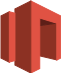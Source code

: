 <?xml version="1.0" encoding="UTF-8"?>
<dia:diagram xmlns:dia="http://www.lysator.liu.se/~alla/dia/">
  <dia:layer name="Fondo" visible="true" active="true">
    <dia:group>
      <dia:group>
        <dia:object type="Standard - Polygon" version="0" id="O0">
          <dia:attribute name="obj_pos">
            <dia:point val="2.468,3.348"/>
          </dia:attribute>
          <dia:attribute name="obj_bb">
            <dia:rectangle val="2.468,1.816;3.768,3.652"/>
          </dia:attribute>
          <dia:attribute name="poly_points">
            <dia:point val="2.468,3.348"/>
            <dia:point val="3.768,3.652"/>
            <dia:point val="3.768,1.816"/>
            <dia:point val="2.468,1.999"/>
          </dia:attribute>
          <dia:attribute name="line_color">
            <dia:color val="#8c3123"/>
          </dia:attribute>
          <dia:attribute name="line_width">
            <dia:real val="0"/>
          </dia:attribute>
          <dia:attribute name="inner_color">
            <dia:color val="#8c3123"/>
          </dia:attribute>
          <dia:attribute name="show_background">
            <dia:boolean val="true"/>
          </dia:attribute>
        </dia:object>
        <dia:object type="Standard - Polygon" version="0" id="O1">
          <dia:attribute name="obj_pos">
            <dia:point val="2.545,1.897"/>
          </dia:attribute>
          <dia:attribute name="obj_bb">
            <dia:rectangle val="2.545,1.538;3.768,1.947"/>
          </dia:attribute>
          <dia:attribute name="poly_points">
            <dia:point val="2.545,1.897"/>
            <dia:point val="2.834,1.947"/>
            <dia:point val="3.768,1.816"/>
            <dia:point val="2.843,1.538"/>
            <dia:point val="2.554,1.609"/>
          </dia:attribute>
          <dia:attribute name="line_color">
            <dia:color val="#5e1f18"/>
          </dia:attribute>
          <dia:attribute name="line_width">
            <dia:real val="0"/>
          </dia:attribute>
          <dia:attribute name="inner_color">
            <dia:color val="#5e1f18"/>
          </dia:attribute>
          <dia:attribute name="show_background">
            <dia:boolean val="true"/>
          </dia:attribute>
        </dia:object>
        <dia:object type="Standard - Polygon" version="0" id="O2">
          <dia:attribute name="obj_pos">
            <dia:point val="3.959,1.451"/>
          </dia:attribute>
          <dia:attribute name="obj_bb">
            <dia:rectangle val="2.468,0.706;3.959,4.306"/>
          </dia:attribute>
          <dia:attribute name="poly_points">
            <dia:point val="3.959,1.451"/>
            <dia:point val="3.958,1.451"/>
            <dia:point val="3.768,1.356"/>
            <dia:point val="2.468,0.706"/>
            <dia:point val="2.468,1.426"/>
            <dia:point val="2.468,4.306"/>
            <dia:point val="2.914,4.083"/>
            <dia:point val="2.914,1.559"/>
            <dia:point val="3.768,1.816"/>
            <dia:point val="3.768,3.655"/>
            <dia:point val="3.958,3.561"/>
            <dia:point val="3.958,1.873"/>
            <dia:point val="3.959,1.873"/>
          </dia:attribute>
          <dia:attribute name="line_color">
            <dia:color val="#e05243"/>
          </dia:attribute>
          <dia:attribute name="line_width">
            <dia:real val="0"/>
          </dia:attribute>
          <dia:attribute name="inner_color">
            <dia:color val="#e05243"/>
          </dia:attribute>
          <dia:attribute name="show_background">
            <dia:boolean val="true"/>
          </dia:attribute>
        </dia:object>
        <dia:object type="Standard - Polygon" version="0" id="O3">
          <dia:attribute name="obj_pos">
            <dia:point val="1.674,3.909"/>
          </dia:attribute>
          <dia:attribute name="obj_bb">
            <dia:rectangle val="1.674,0.706;2.468,4.306"/>
          </dia:attribute>
          <dia:attribute name="poly_points">
            <dia:point val="1.674,3.909"/>
            <dia:point val="2.468,4.306"/>
            <dia:point val="2.468,0.706"/>
            <dia:point val="1.674,1.103"/>
          </dia:attribute>
          <dia:attribute name="line_color">
            <dia:color val="#8c3123"/>
          </dia:attribute>
          <dia:attribute name="line_width">
            <dia:real val="0"/>
          </dia:attribute>
          <dia:attribute name="inner_color">
            <dia:color val="#8c3123"/>
          </dia:attribute>
          <dia:attribute name="show_background">
            <dia:boolean val="true"/>
          </dia:attribute>
        </dia:object>
        <dia:object type="Standard - Polygon" version="0" id="O4">
          <dia:attribute name="obj_pos">
            <dia:point val="1.395,3.769"/>
          </dia:attribute>
          <dia:attribute name="obj_bb">
            <dia:rectangle val="0.977,1.242;1.395,3.769"/>
          </dia:attribute>
          <dia:attribute name="poly_points">
            <dia:point val="1.395,3.769"/>
            <dia:point val="0.977,3.56"/>
            <dia:point val="0.977,1.451"/>
            <dia:point val="1.395,1.242"/>
          </dia:attribute>
          <dia:attribute name="line_color">
            <dia:color val="#8c3123"/>
          </dia:attribute>
          <dia:attribute name="line_width">
            <dia:real val="0"/>
          </dia:attribute>
          <dia:attribute name="inner_color">
            <dia:color val="#8c3123"/>
          </dia:attribute>
          <dia:attribute name="show_background">
            <dia:boolean val="true"/>
          </dia:attribute>
        </dia:object>
        <dia:object type="Standard - Polygon" version="0" id="O5">
          <dia:attribute name="obj_pos">
            <dia:point val="1.674,3.686"/>
          </dia:attribute>
          <dia:attribute name="obj_bb">
            <dia:rectangle val="1.395,1.242;1.674,3.761"/>
          </dia:attribute>
          <dia:attribute name="poly_points">
            <dia:point val="1.674,3.686"/>
            <dia:point val="1.395,3.761"/>
            <dia:point val="1.395,1.242"/>
            <dia:point val="1.674,1.317"/>
          </dia:attribute>
          <dia:attribute name="line_color">
            <dia:color val="#e05243"/>
          </dia:attribute>
          <dia:attribute name="line_width">
            <dia:real val="0"/>
          </dia:attribute>
          <dia:attribute name="inner_color">
            <dia:color val="#e05243"/>
          </dia:attribute>
          <dia:attribute name="show_background">
            <dia:boolean val="true"/>
          </dia:attribute>
        </dia:object>
      </dia:group>
    </dia:group>
  </dia:layer>
</dia:diagram>
